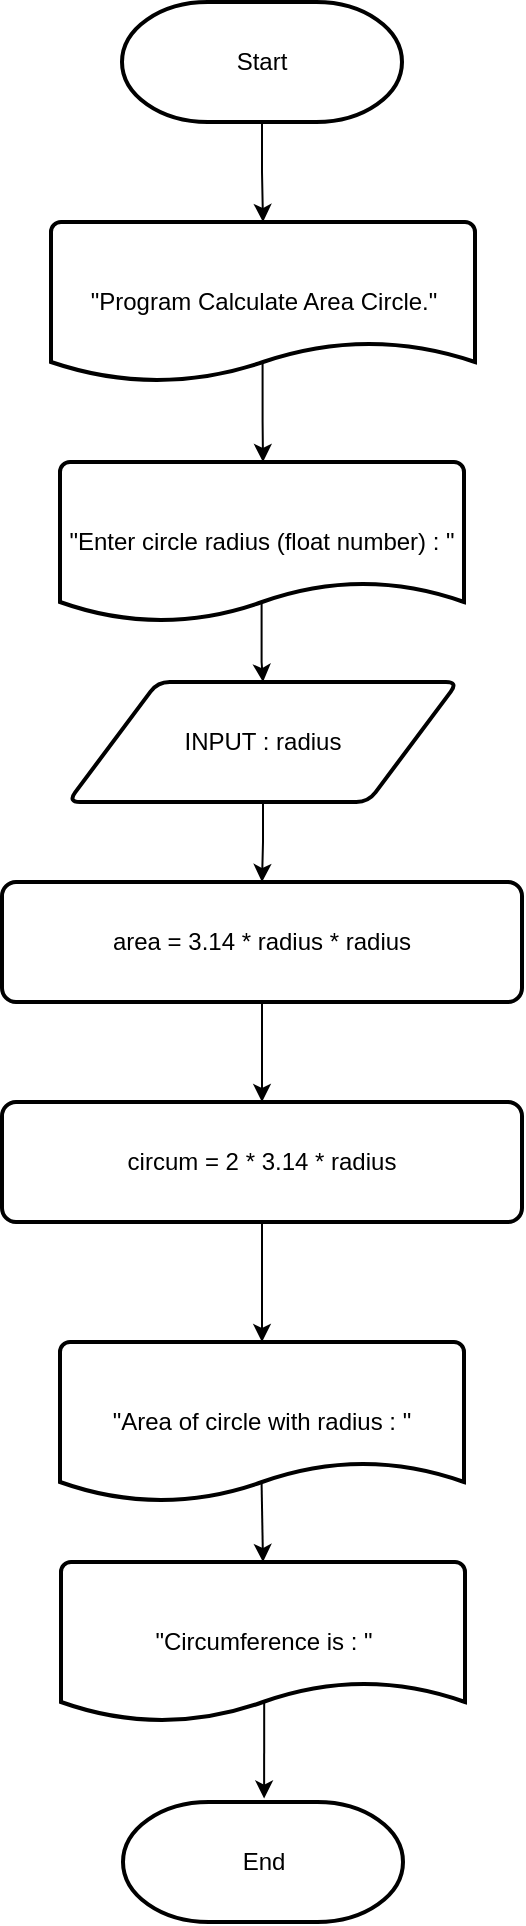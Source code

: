 <mxfile version="27.1.4">
  <diagram name="หน้า-1" id="HLbuw1RBrqAs6YHIYQfq">
    <mxGraphModel dx="1895" dy="1218" grid="1" gridSize="10" guides="1" tooltips="1" connect="1" arrows="1" fold="1" page="1" pageScale="1" pageWidth="850" pageHeight="1100" math="0" shadow="0">
      <root>
        <mxCell id="0" />
        <mxCell id="1" parent="0" />
        <mxCell id="eXx4Q-RtnBKRzLkyKdS7-2" value="Start" style="strokeWidth=2;html=1;shape=mxgraph.flowchart.terminator;whiteSpace=wrap;" vertex="1" parent="1">
          <mxGeometry x="355" y="30" width="140" height="60" as="geometry" />
        </mxCell>
        <mxCell id="eXx4Q-RtnBKRzLkyKdS7-12" style="edgeStyle=orthogonalEdgeStyle;rounded=0;orthogonalLoop=1;jettySize=auto;html=1;entryX=0.5;entryY=0;entryDx=0;entryDy=0;exitX=0.499;exitY=0.877;exitDx=0;exitDy=0;exitPerimeter=0;" edge="1" parent="1" source="eXx4Q-RtnBKRzLkyKdS7-3">
          <mxGeometry relative="1" as="geometry">
            <mxPoint x="425.5" y="260" as="targetPoint" />
          </mxGeometry>
        </mxCell>
        <mxCell id="eXx4Q-RtnBKRzLkyKdS7-3" value="&quot;Program Calculate Area Circle.&quot;" style="strokeWidth=2;html=1;shape=mxgraph.flowchart.document2;whiteSpace=wrap;size=0.25;" vertex="1" parent="1">
          <mxGeometry x="319.5" y="140" width="212" height="80" as="geometry" />
        </mxCell>
        <mxCell id="eXx4Q-RtnBKRzLkyKdS7-4" style="edgeStyle=orthogonalEdgeStyle;rounded=0;orthogonalLoop=1;jettySize=auto;html=1;exitX=0.5;exitY=1;exitDx=0;exitDy=0;exitPerimeter=0;entryX=0.5;entryY=0;entryDx=0;entryDy=0;entryPerimeter=0;" edge="1" parent="1" source="eXx4Q-RtnBKRzLkyKdS7-2" target="eXx4Q-RtnBKRzLkyKdS7-3">
          <mxGeometry relative="1" as="geometry" />
        </mxCell>
        <mxCell id="eXx4Q-RtnBKRzLkyKdS7-11" style="edgeStyle=orthogonalEdgeStyle;rounded=0;orthogonalLoop=1;jettySize=auto;html=1;entryX=0.5;entryY=0;entryDx=0;entryDy=0;exitX=0.499;exitY=0.83;exitDx=0;exitDy=0;exitPerimeter=0;" edge="1" parent="1" source="eXx4Q-RtnBKRzLkyKdS7-8" target="eXx4Q-RtnBKRzLkyKdS7-9">
          <mxGeometry relative="1" as="geometry" />
        </mxCell>
        <mxCell id="eXx4Q-RtnBKRzLkyKdS7-8" value="&quot;Enter circle radius (float number) : &quot;" style="strokeWidth=2;html=1;shape=mxgraph.flowchart.document2;whiteSpace=wrap;size=0.25;" vertex="1" parent="1">
          <mxGeometry x="324" y="260" width="202" height="80" as="geometry" />
        </mxCell>
        <mxCell id="eXx4Q-RtnBKRzLkyKdS7-55" style="edgeStyle=orthogonalEdgeStyle;rounded=0;orthogonalLoop=1;jettySize=auto;html=1;entryX=0.5;entryY=0;entryDx=0;entryDy=0;" edge="1" parent="1" source="eXx4Q-RtnBKRzLkyKdS7-9" target="eXx4Q-RtnBKRzLkyKdS7-13">
          <mxGeometry relative="1" as="geometry" />
        </mxCell>
        <mxCell id="eXx4Q-RtnBKRzLkyKdS7-9" value="INPUT : radius" style="shape=parallelogram;html=1;strokeWidth=2;perimeter=parallelogramPerimeter;whiteSpace=wrap;rounded=1;arcSize=12;size=0.23;" vertex="1" parent="1">
          <mxGeometry x="328" y="370" width="195" height="60" as="geometry" />
        </mxCell>
        <mxCell id="eXx4Q-RtnBKRzLkyKdS7-48" style="edgeStyle=orthogonalEdgeStyle;rounded=0;orthogonalLoop=1;jettySize=auto;html=1;entryX=0.5;entryY=0;entryDx=0;entryDy=0;" edge="1" parent="1" source="eXx4Q-RtnBKRzLkyKdS7-13" target="eXx4Q-RtnBKRzLkyKdS7-47">
          <mxGeometry relative="1" as="geometry" />
        </mxCell>
        <mxCell id="eXx4Q-RtnBKRzLkyKdS7-13" value="area = 3.14 * radius * radius" style="rounded=1;whiteSpace=wrap;html=1;absoluteArcSize=1;arcSize=14;strokeWidth=2;" vertex="1" parent="1">
          <mxGeometry x="295" y="470" width="260" height="60" as="geometry" />
        </mxCell>
        <mxCell id="eXx4Q-RtnBKRzLkyKdS7-25" value="End" style="strokeWidth=2;html=1;shape=mxgraph.flowchart.terminator;whiteSpace=wrap;" vertex="1" parent="1">
          <mxGeometry x="355.5" y="930" width="140" height="60" as="geometry" />
        </mxCell>
        <mxCell id="eXx4Q-RtnBKRzLkyKdS7-47" value="circum = 2 * 3.14 * radius" style="rounded=1;whiteSpace=wrap;html=1;absoluteArcSize=1;arcSize=14;strokeWidth=2;" vertex="1" parent="1">
          <mxGeometry x="295" y="580" width="260" height="60" as="geometry" />
        </mxCell>
        <mxCell id="eXx4Q-RtnBKRzLkyKdS7-56" value="&quot;Area of circle with radius : &quot;" style="strokeWidth=2;html=1;shape=mxgraph.flowchart.document2;whiteSpace=wrap;size=0.25;" vertex="1" parent="1">
          <mxGeometry x="324" y="700" width="202" height="80" as="geometry" />
        </mxCell>
        <mxCell id="eXx4Q-RtnBKRzLkyKdS7-57" value="&quot;Circumference is : &quot;" style="strokeWidth=2;html=1;shape=mxgraph.flowchart.document2;whiteSpace=wrap;size=0.25;" vertex="1" parent="1">
          <mxGeometry x="324.5" y="810" width="202" height="80" as="geometry" />
        </mxCell>
        <mxCell id="eXx4Q-RtnBKRzLkyKdS7-58" style="edgeStyle=orthogonalEdgeStyle;rounded=0;orthogonalLoop=1;jettySize=auto;html=1;entryX=0.5;entryY=0;entryDx=0;entryDy=0;entryPerimeter=0;" edge="1" parent="1" source="eXx4Q-RtnBKRzLkyKdS7-47" target="eXx4Q-RtnBKRzLkyKdS7-56">
          <mxGeometry relative="1" as="geometry" />
        </mxCell>
        <mxCell id="eXx4Q-RtnBKRzLkyKdS7-63" style="edgeStyle=orthogonalEdgeStyle;rounded=0;orthogonalLoop=1;jettySize=auto;html=1;entryX=0.5;entryY=0;entryDx=0;entryDy=0;entryPerimeter=0;exitX=0.499;exitY=0.886;exitDx=0;exitDy=0;exitPerimeter=0;" edge="1" parent="1" source="eXx4Q-RtnBKRzLkyKdS7-56" target="eXx4Q-RtnBKRzLkyKdS7-57">
          <mxGeometry relative="1" as="geometry" />
        </mxCell>
        <mxCell id="eXx4Q-RtnBKRzLkyKdS7-64" style="edgeStyle=orthogonalEdgeStyle;rounded=0;orthogonalLoop=1;jettySize=auto;html=1;entryX=0.504;entryY=-0.029;entryDx=0;entryDy=0;entryPerimeter=0;exitX=0.503;exitY=0.875;exitDx=0;exitDy=0;exitPerimeter=0;" edge="1" parent="1" source="eXx4Q-RtnBKRzLkyKdS7-57" target="eXx4Q-RtnBKRzLkyKdS7-25">
          <mxGeometry relative="1" as="geometry" />
        </mxCell>
      </root>
    </mxGraphModel>
  </diagram>
</mxfile>
